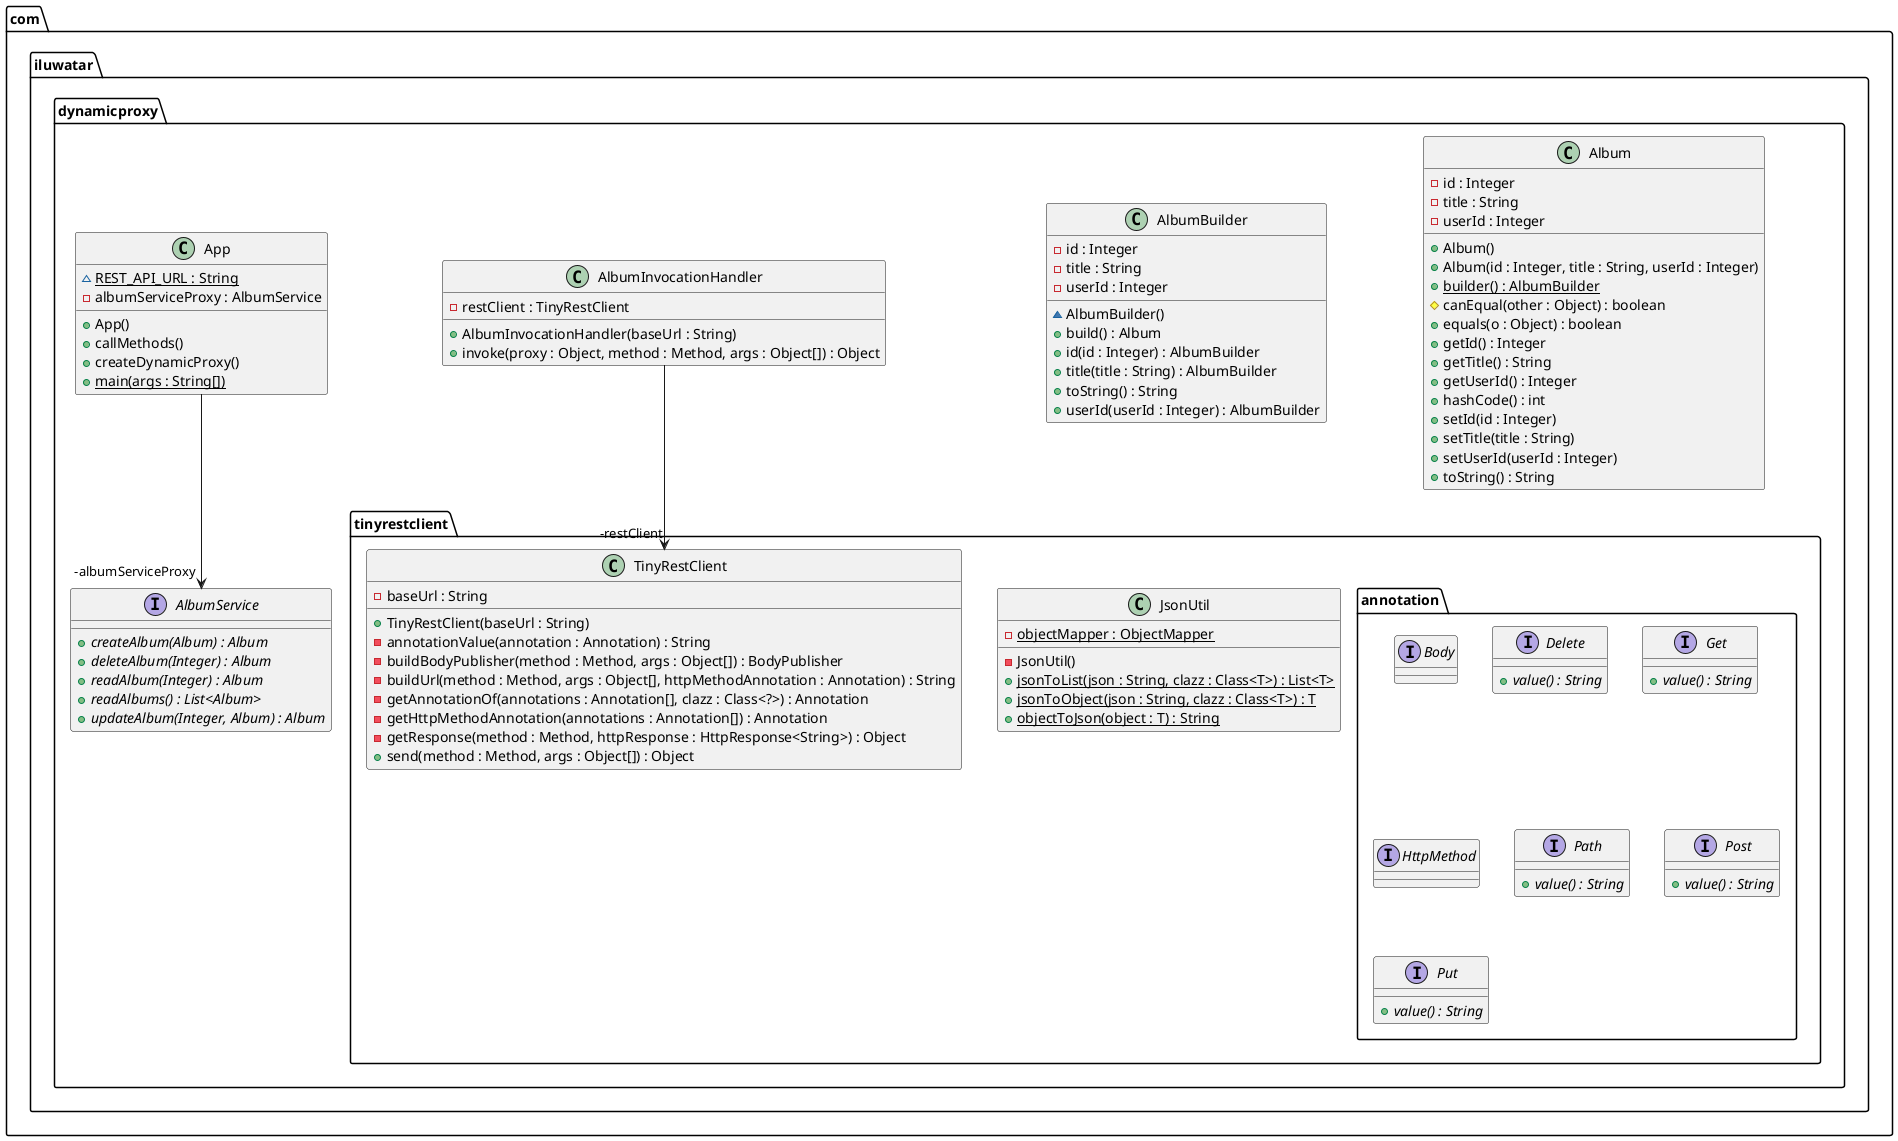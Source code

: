 @startuml
package com.iluwatar.dynamicproxy.tinyrestclient.annotation {
  interface Body {
  }
  interface Delete {
    + value() : String {abstract}
  }
  interface Get {
    + value() : String {abstract}
  }
  interface HttpMethod {
  }
  interface Path {
    + value() : String {abstract}
  }
  interface Post {
    + value() : String {abstract}
  }
  interface Put {
    + value() : String {abstract}
  }
}
package com.iluwatar.dynamicproxy.tinyrestclient {
  class JsonUtil {
    - objectMapper : ObjectMapper {static}
    - JsonUtil()
    + jsonToList(json : String, clazz : Class<T>) : List<T> {static}
    + jsonToObject(json : String, clazz : Class<T>) : T {static}
    + objectToJson(object : T) : String {static}
  }
  class TinyRestClient {
    - baseUrl : String
    + TinyRestClient(baseUrl : String)
    - annotationValue(annotation : Annotation) : String
    - buildBodyPublisher(method : Method, args : Object[]) : BodyPublisher
    - buildUrl(method : Method, args : Object[], httpMethodAnnotation : Annotation) : String
    - getAnnotationOf(annotations : Annotation[], clazz : Class<?>) : Annotation
    - getHttpMethodAnnotation(annotations : Annotation[]) : Annotation
    - getResponse(method : Method, httpResponse : HttpResponse<String>) : Object
    + send(method : Method, args : Object[]) : Object
  }
}
package com.iluwatar.dynamicproxy {
  class Album {
    - id : Integer
    - title : String
    - userId : Integer
    + Album()
    + Album(id : Integer, title : String, userId : Integer)
    + builder() : AlbumBuilder {static}
    # canEqual(other : Object) : boolean
    + equals(o : Object) : boolean
    + getId() : Integer
    + getTitle() : String
    + getUserId() : Integer
    + hashCode() : int
    + setId(id : Integer)
    + setTitle(title : String)
    + setUserId(userId : Integer)
    + toString() : String
  }
  class AlbumBuilder {
    - id : Integer
    - title : String
    - userId : Integer
    ~ AlbumBuilder()
    + build() : Album
    + id(id : Integer) : AlbumBuilder
    + title(title : String) : AlbumBuilder
    + toString() : String
    + userId(userId : Integer) : AlbumBuilder
  }
  class AlbumInvocationHandler {
    - restClient : TinyRestClient
    + AlbumInvocationHandler(baseUrl : String)
    + invoke(proxy : Object, method : Method, args : Object[]) : Object
  }
  interface AlbumService {
    + createAlbum(Album) : Album {abstract}
    + deleteAlbum(Integer) : Album {abstract}
    + readAlbum(Integer) : Album {abstract}
    + readAlbums() : List<Album> {abstract}
    + updateAlbum(Integer, Album) : Album {abstract}
  }
  class App {
    ~ REST_API_URL : String {static}
    - albumServiceProxy : AlbumService
    + App()
    + callMethods()
    + createDynamicProxy()
    + main(args : String[]) {static}
  }
}
AlbumInvocationHandler -->  "-restClient" TinyRestClient
App -->  "-albumServiceProxy" AlbumService
@enduml